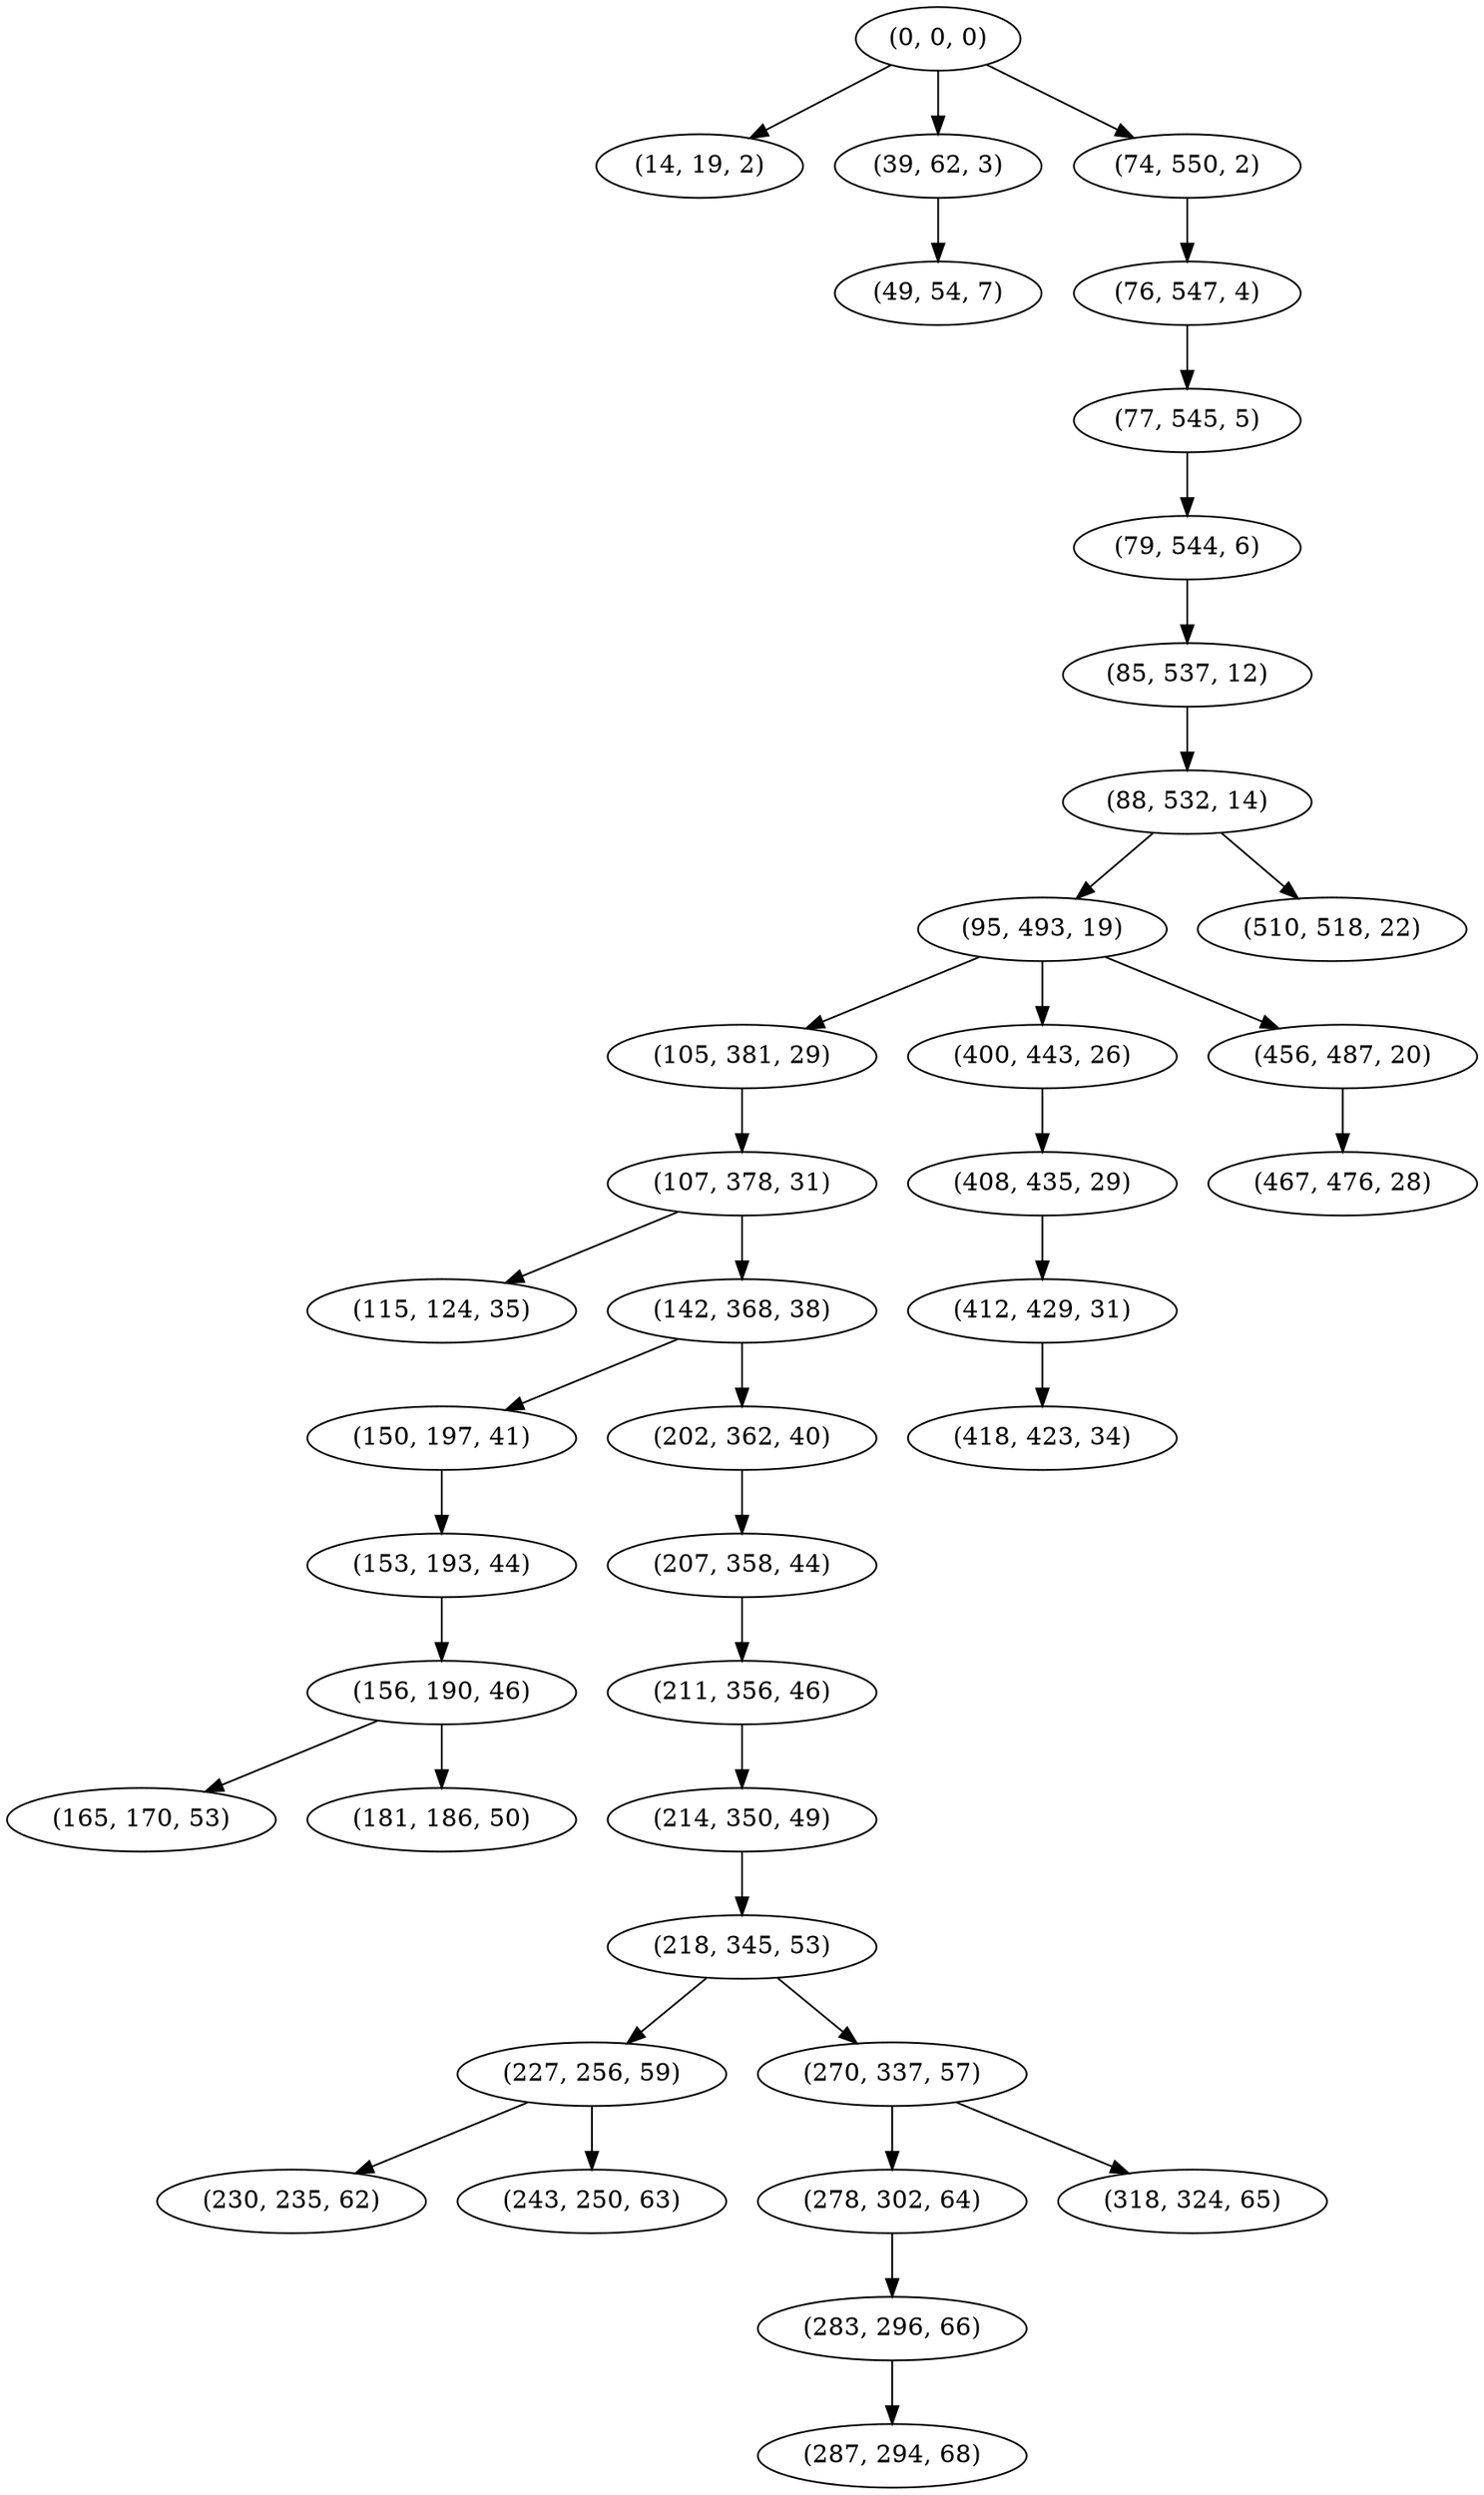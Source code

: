 digraph tree {
    "(0, 0, 0)";
    "(14, 19, 2)";
    "(39, 62, 3)";
    "(49, 54, 7)";
    "(74, 550, 2)";
    "(76, 547, 4)";
    "(77, 545, 5)";
    "(79, 544, 6)";
    "(85, 537, 12)";
    "(88, 532, 14)";
    "(95, 493, 19)";
    "(105, 381, 29)";
    "(107, 378, 31)";
    "(115, 124, 35)";
    "(142, 368, 38)";
    "(150, 197, 41)";
    "(153, 193, 44)";
    "(156, 190, 46)";
    "(165, 170, 53)";
    "(181, 186, 50)";
    "(202, 362, 40)";
    "(207, 358, 44)";
    "(211, 356, 46)";
    "(214, 350, 49)";
    "(218, 345, 53)";
    "(227, 256, 59)";
    "(230, 235, 62)";
    "(243, 250, 63)";
    "(270, 337, 57)";
    "(278, 302, 64)";
    "(283, 296, 66)";
    "(287, 294, 68)";
    "(318, 324, 65)";
    "(400, 443, 26)";
    "(408, 435, 29)";
    "(412, 429, 31)";
    "(418, 423, 34)";
    "(456, 487, 20)";
    "(467, 476, 28)";
    "(510, 518, 22)";
    "(0, 0, 0)" -> "(14, 19, 2)";
    "(0, 0, 0)" -> "(39, 62, 3)";
    "(0, 0, 0)" -> "(74, 550, 2)";
    "(39, 62, 3)" -> "(49, 54, 7)";
    "(74, 550, 2)" -> "(76, 547, 4)";
    "(76, 547, 4)" -> "(77, 545, 5)";
    "(77, 545, 5)" -> "(79, 544, 6)";
    "(79, 544, 6)" -> "(85, 537, 12)";
    "(85, 537, 12)" -> "(88, 532, 14)";
    "(88, 532, 14)" -> "(95, 493, 19)";
    "(88, 532, 14)" -> "(510, 518, 22)";
    "(95, 493, 19)" -> "(105, 381, 29)";
    "(95, 493, 19)" -> "(400, 443, 26)";
    "(95, 493, 19)" -> "(456, 487, 20)";
    "(105, 381, 29)" -> "(107, 378, 31)";
    "(107, 378, 31)" -> "(115, 124, 35)";
    "(107, 378, 31)" -> "(142, 368, 38)";
    "(142, 368, 38)" -> "(150, 197, 41)";
    "(142, 368, 38)" -> "(202, 362, 40)";
    "(150, 197, 41)" -> "(153, 193, 44)";
    "(153, 193, 44)" -> "(156, 190, 46)";
    "(156, 190, 46)" -> "(165, 170, 53)";
    "(156, 190, 46)" -> "(181, 186, 50)";
    "(202, 362, 40)" -> "(207, 358, 44)";
    "(207, 358, 44)" -> "(211, 356, 46)";
    "(211, 356, 46)" -> "(214, 350, 49)";
    "(214, 350, 49)" -> "(218, 345, 53)";
    "(218, 345, 53)" -> "(227, 256, 59)";
    "(218, 345, 53)" -> "(270, 337, 57)";
    "(227, 256, 59)" -> "(230, 235, 62)";
    "(227, 256, 59)" -> "(243, 250, 63)";
    "(270, 337, 57)" -> "(278, 302, 64)";
    "(270, 337, 57)" -> "(318, 324, 65)";
    "(278, 302, 64)" -> "(283, 296, 66)";
    "(283, 296, 66)" -> "(287, 294, 68)";
    "(400, 443, 26)" -> "(408, 435, 29)";
    "(408, 435, 29)" -> "(412, 429, 31)";
    "(412, 429, 31)" -> "(418, 423, 34)";
    "(456, 487, 20)" -> "(467, 476, 28)";
}

